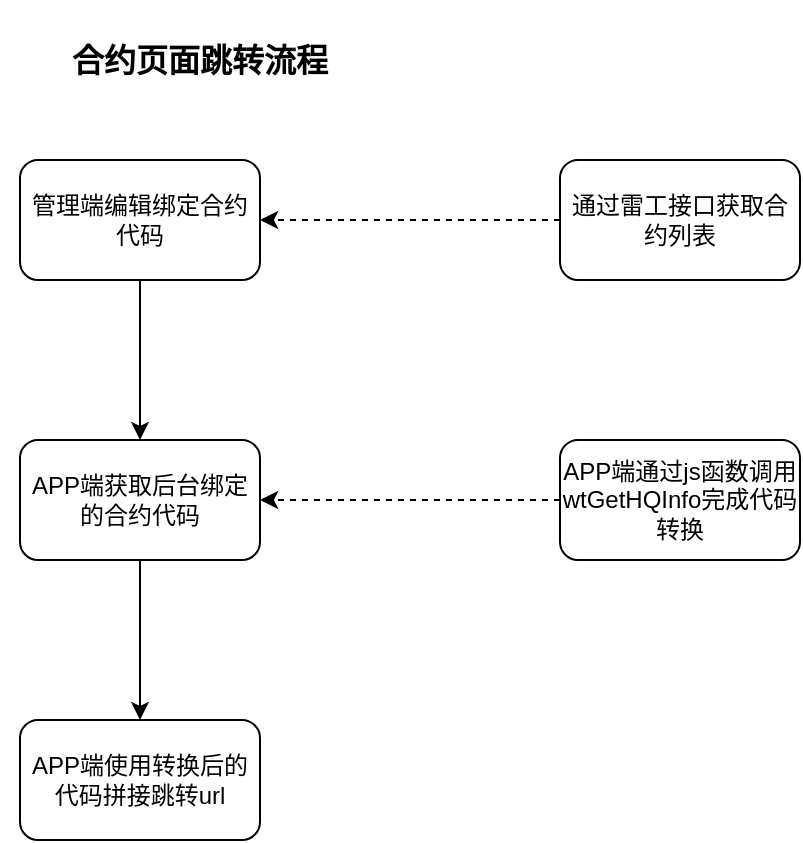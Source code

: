 <mxfile version="22.0.8" type="github">
  <diagram name="第 1 页" id="2d4IaS85EiArA_1HP9dB">
    <mxGraphModel dx="1434" dy="841" grid="1" gridSize="10" guides="1" tooltips="1" connect="1" arrows="1" fold="1" page="1" pageScale="1" pageWidth="827" pageHeight="1169" math="0" shadow="0">
      <root>
        <mxCell id="0" />
        <mxCell id="1" parent="0" />
        <mxCell id="hr0acIL_BR-KHDA05sQp-8" style="edgeStyle=orthogonalEdgeStyle;rounded=0;orthogonalLoop=1;jettySize=auto;html=1;entryX=0.5;entryY=0;entryDx=0;entryDy=0;" edge="1" parent="1" source="hr0acIL_BR-KHDA05sQp-1" target="hr0acIL_BR-KHDA05sQp-5">
          <mxGeometry relative="1" as="geometry" />
        </mxCell>
        <mxCell id="hr0acIL_BR-KHDA05sQp-1" value="管理端编辑绑定合约代码" style="rounded=1;whiteSpace=wrap;html=1;" vertex="1" parent="1">
          <mxGeometry x="330" y="140" width="120" height="60" as="geometry" />
        </mxCell>
        <mxCell id="hr0acIL_BR-KHDA05sQp-4" style="edgeStyle=orthogonalEdgeStyle;rounded=0;orthogonalLoop=1;jettySize=auto;html=1;entryX=1;entryY=0.5;entryDx=0;entryDy=0;dashed=1;" edge="1" parent="1" source="hr0acIL_BR-KHDA05sQp-3" target="hr0acIL_BR-KHDA05sQp-1">
          <mxGeometry relative="1" as="geometry" />
        </mxCell>
        <mxCell id="hr0acIL_BR-KHDA05sQp-3" value="通过雷工接口获取合约列表" style="rounded=1;whiteSpace=wrap;html=1;" vertex="1" parent="1">
          <mxGeometry x="600" y="140" width="120" height="60" as="geometry" />
        </mxCell>
        <mxCell id="hr0acIL_BR-KHDA05sQp-10" style="edgeStyle=orthogonalEdgeStyle;rounded=0;orthogonalLoop=1;jettySize=auto;html=1;entryX=0.5;entryY=0;entryDx=0;entryDy=0;" edge="1" parent="1" source="hr0acIL_BR-KHDA05sQp-5" target="hr0acIL_BR-KHDA05sQp-9">
          <mxGeometry relative="1" as="geometry" />
        </mxCell>
        <mxCell id="hr0acIL_BR-KHDA05sQp-5" value="APP端获取后台绑定的合约代码" style="rounded=1;whiteSpace=wrap;html=1;" vertex="1" parent="1">
          <mxGeometry x="330" y="280" width="120" height="60" as="geometry" />
        </mxCell>
        <mxCell id="hr0acIL_BR-KHDA05sQp-7" style="edgeStyle=orthogonalEdgeStyle;rounded=0;orthogonalLoop=1;jettySize=auto;html=1;entryX=1;entryY=0.5;entryDx=0;entryDy=0;dashed=1;" edge="1" parent="1" source="hr0acIL_BR-KHDA05sQp-6" target="hr0acIL_BR-KHDA05sQp-5">
          <mxGeometry relative="1" as="geometry" />
        </mxCell>
        <mxCell id="hr0acIL_BR-KHDA05sQp-6" value="APP端通过js函数调用wtGetHQInfo完成代码转换&lt;br&gt;" style="rounded=1;whiteSpace=wrap;html=1;" vertex="1" parent="1">
          <mxGeometry x="600" y="280" width="120" height="60" as="geometry" />
        </mxCell>
        <mxCell id="hr0acIL_BR-KHDA05sQp-9" value="APP端使用转换后的代码拼接跳转url" style="rounded=1;whiteSpace=wrap;html=1;" vertex="1" parent="1">
          <mxGeometry x="330" y="420" width="120" height="60" as="geometry" />
        </mxCell>
        <mxCell id="hr0acIL_BR-KHDA05sQp-11" value="合约页面跳转流程" style="text;html=1;strokeColor=none;fillColor=none;align=center;verticalAlign=middle;whiteSpace=wrap;rounded=0;fontStyle=1;fontSize=16;" vertex="1" parent="1">
          <mxGeometry x="320" y="60" width="200" height="60" as="geometry" />
        </mxCell>
      </root>
    </mxGraphModel>
  </diagram>
</mxfile>
